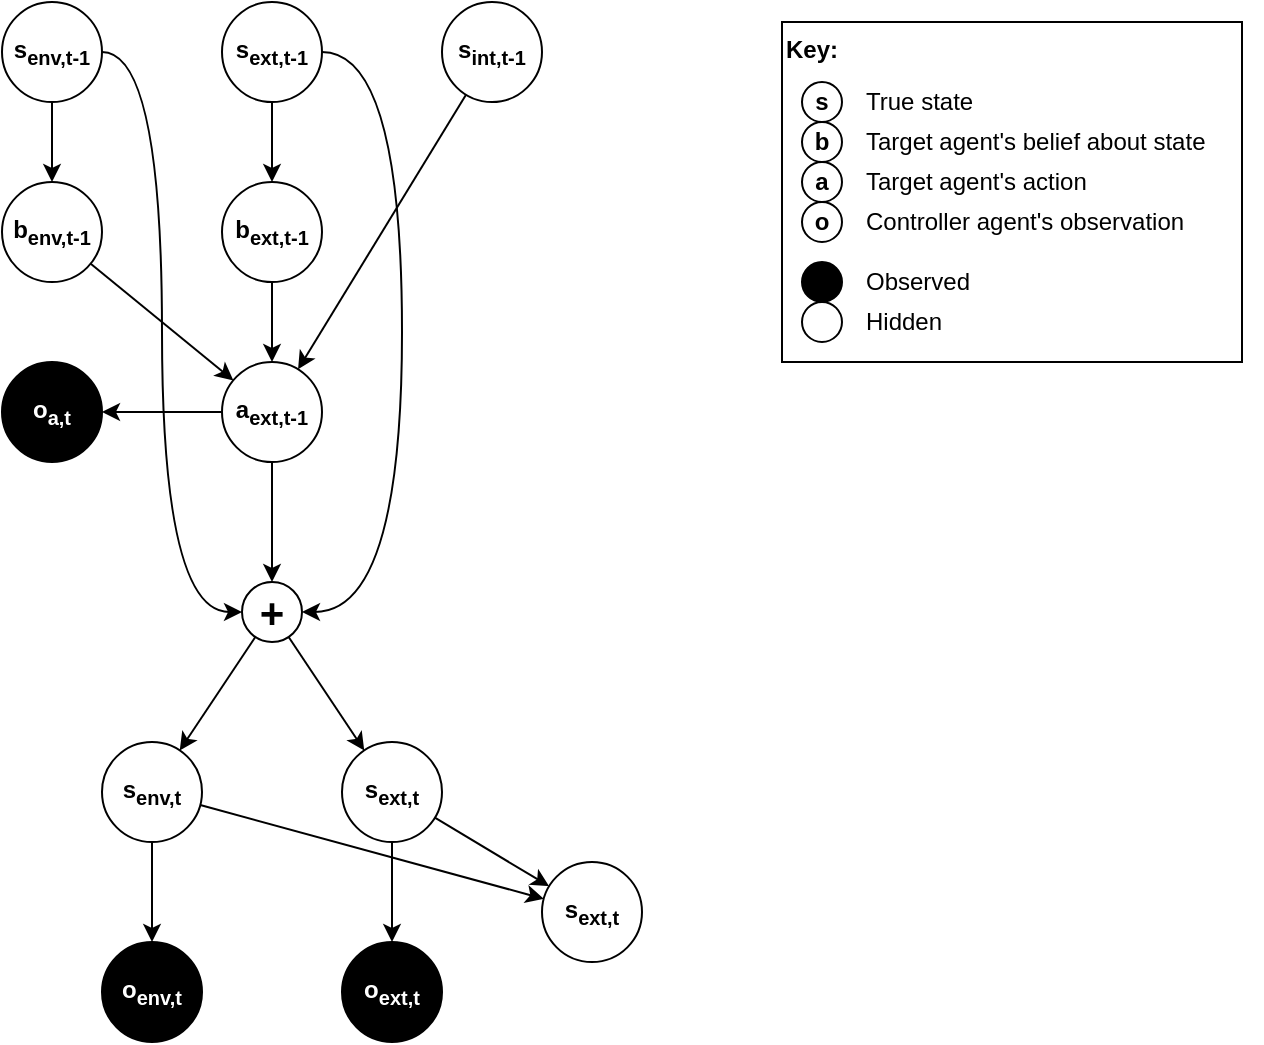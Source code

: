 <mxfile version="14.1.8" type="device" pages="2"><diagram id="QtdzlSZ_UQXzf0qfyII1" name="target-behaviour-model"><mxGraphModel dx="905" dy="672" grid="1" gridSize="10" guides="1" tooltips="1" connect="1" arrows="1" fold="1" page="1" pageScale="1" pageWidth="827" pageHeight="1169" math="0" shadow="0"><root><mxCell id="0"/><mxCell id="1" parent="0"/><mxCell id="ADPFvpgRYnkpSaKvr27C-1" value="o&lt;sub&gt;a,t&lt;/sub&gt;" style="ellipse;whiteSpace=wrap;html=1;aspect=fixed;fontStyle=1;fontSize=12;fillColor=#000000;fontColor=#FFFFFF;" vertex="1" parent="1"><mxGeometry x="90" y="410" width="50" height="50" as="geometry"/></mxCell><mxCell id="ADPFvpgRYnkpSaKvr27C-47" style="edgeStyle=none;rounded=0;orthogonalLoop=1;jettySize=auto;html=1;fontSize=21;" edge="1" parent="1" source="ADPFvpgRYnkpSaKvr27C-23" target="ADPFvpgRYnkpSaKvr27C-34"><mxGeometry relative="1" as="geometry"/></mxCell><mxCell id="ADPFvpgRYnkpSaKvr27C-56" style="edgeStyle=orthogonalEdgeStyle;curved=1;rounded=0;orthogonalLoop=1;jettySize=auto;html=1;fontSize=21;entryX=0;entryY=0.5;entryDx=0;entryDy=0;" edge="1" parent="1" source="ADPFvpgRYnkpSaKvr27C-23" target="ADPFvpgRYnkpSaKvr27C-37"><mxGeometry relative="1" as="geometry"><Array as="points"><mxPoint x="170" y="255"/><mxPoint x="170" y="535"/></Array></mxGeometry></mxCell><mxCell id="ADPFvpgRYnkpSaKvr27C-23" value="s&lt;sub&gt;env,t-1&lt;/sub&gt;" style="ellipse;whiteSpace=wrap;html=1;aspect=fixed;fontStyle=1;fontSize=12;" vertex="1" parent="1"><mxGeometry x="90" y="230" width="50" height="50" as="geometry"/></mxCell><mxCell id="ADPFvpgRYnkpSaKvr27C-46" style="edgeStyle=none;rounded=0;orthogonalLoop=1;jettySize=auto;html=1;fontSize=21;" edge="1" parent="1" source="ADPFvpgRYnkpSaKvr27C-32" target="ADPFvpgRYnkpSaKvr27C-35"><mxGeometry relative="1" as="geometry"/></mxCell><mxCell id="ADPFvpgRYnkpSaKvr27C-55" style="edgeStyle=orthogonalEdgeStyle;rounded=0;orthogonalLoop=1;jettySize=auto;html=1;fontSize=21;curved=1;" edge="1" parent="1" source="ADPFvpgRYnkpSaKvr27C-32" target="ADPFvpgRYnkpSaKvr27C-37"><mxGeometry relative="1" as="geometry"><Array as="points"><mxPoint x="290" y="255"/><mxPoint x="290" y="535"/></Array></mxGeometry></mxCell><mxCell id="ADPFvpgRYnkpSaKvr27C-32" value="&lt;span style=&quot;font-size: 12px&quot;&gt;s&lt;/span&gt;&lt;sub&gt;ext,t-1&lt;/sub&gt;" style="ellipse;whiteSpace=wrap;html=1;aspect=fixed;fontStyle=1;fontSize=12;" vertex="1" parent="1"><mxGeometry x="200" y="230" width="50" height="50" as="geometry"/></mxCell><mxCell id="ADPFvpgRYnkpSaKvr27C-48" style="edgeStyle=none;rounded=0;orthogonalLoop=1;jettySize=auto;html=1;fontSize=21;" edge="1" parent="1" source="ADPFvpgRYnkpSaKvr27C-33" target="ADPFvpgRYnkpSaKvr27C-36"><mxGeometry relative="1" as="geometry"/></mxCell><mxCell id="ADPFvpgRYnkpSaKvr27C-33" value="s&lt;sub&gt;int,t-1&lt;/sub&gt;" style="ellipse;whiteSpace=wrap;html=1;aspect=fixed;fontStyle=1;fontSize=12;" vertex="1" parent="1"><mxGeometry x="310" y="230" width="50" height="50" as="geometry"/></mxCell><mxCell id="ADPFvpgRYnkpSaKvr27C-45" style="rounded=0;orthogonalLoop=1;jettySize=auto;html=1;fontSize=21;" edge="1" parent="1" source="ADPFvpgRYnkpSaKvr27C-34" target="ADPFvpgRYnkpSaKvr27C-36"><mxGeometry relative="1" as="geometry"/></mxCell><mxCell id="ADPFvpgRYnkpSaKvr27C-34" value="&lt;span style=&quot;font-size: 12px&quot;&gt;b&lt;/span&gt;&lt;sub&gt;env,t-1&lt;/sub&gt;" style="ellipse;whiteSpace=wrap;html=1;aspect=fixed;fontStyle=1;fontSize=12;" vertex="1" parent="1"><mxGeometry x="90" y="320" width="50" height="50" as="geometry"/></mxCell><mxCell id="ADPFvpgRYnkpSaKvr27C-44" style="edgeStyle=orthogonalEdgeStyle;rounded=0;orthogonalLoop=1;jettySize=auto;html=1;fontSize=21;" edge="1" parent="1" source="ADPFvpgRYnkpSaKvr27C-35" target="ADPFvpgRYnkpSaKvr27C-36"><mxGeometry relative="1" as="geometry"/></mxCell><mxCell id="ADPFvpgRYnkpSaKvr27C-35" value="&lt;span style=&quot;font-size: 12px&quot;&gt;b&lt;/span&gt;&lt;sub&gt;ext,t-1&lt;/sub&gt;" style="ellipse;whiteSpace=wrap;html=1;aspect=fixed;fontStyle=1;fontSize=12;" vertex="1" parent="1"><mxGeometry x="200" y="320" width="50" height="50" as="geometry"/></mxCell><mxCell id="ADPFvpgRYnkpSaKvr27C-43" style="edgeStyle=orthogonalEdgeStyle;rounded=0;orthogonalLoop=1;jettySize=auto;html=1;fontSize=21;" edge="1" parent="1" source="ADPFvpgRYnkpSaKvr27C-36" target="ADPFvpgRYnkpSaKvr27C-1"><mxGeometry relative="1" as="geometry"/></mxCell><mxCell id="ADPFvpgRYnkpSaKvr27C-57" style="rounded=0;orthogonalLoop=1;jettySize=auto;html=1;fontSize=21;" edge="1" parent="1" source="ADPFvpgRYnkpSaKvr27C-36" target="ADPFvpgRYnkpSaKvr27C-37"><mxGeometry relative="1" as="geometry"/></mxCell><mxCell id="ADPFvpgRYnkpSaKvr27C-36" value="&lt;span style=&quot;font-size: 12px&quot;&gt;a&lt;/span&gt;&lt;sub&gt;ext,t-1&lt;/sub&gt;" style="ellipse;whiteSpace=wrap;html=1;aspect=fixed;fontStyle=1;fontSize=12;" vertex="1" parent="1"><mxGeometry x="200" y="410" width="50" height="50" as="geometry"/></mxCell><mxCell id="ADPFvpgRYnkpSaKvr27C-49" style="edgeStyle=none;rounded=0;orthogonalLoop=1;jettySize=auto;html=1;fontSize=21;" edge="1" parent="1" source="ADPFvpgRYnkpSaKvr27C-37" target="ADPFvpgRYnkpSaKvr27C-38"><mxGeometry relative="1" as="geometry"/></mxCell><mxCell id="ADPFvpgRYnkpSaKvr27C-50" style="edgeStyle=none;rounded=0;orthogonalLoop=1;jettySize=auto;html=1;fontSize=21;" edge="1" parent="1" source="ADPFvpgRYnkpSaKvr27C-37" target="ADPFvpgRYnkpSaKvr27C-39"><mxGeometry relative="1" as="geometry"/></mxCell><mxCell id="ADPFvpgRYnkpSaKvr27C-37" value="+" style="ellipse;whiteSpace=wrap;html=1;aspect=fixed;fontStyle=1;fontSize=21;" vertex="1" parent="1"><mxGeometry x="210" y="520" width="30" height="30" as="geometry"/></mxCell><mxCell id="ADPFvpgRYnkpSaKvr27C-51" style="edgeStyle=none;rounded=0;orthogonalLoop=1;jettySize=auto;html=1;fontSize=21;" edge="1" parent="1" source="ADPFvpgRYnkpSaKvr27C-38" target="ADPFvpgRYnkpSaKvr27C-41"><mxGeometry relative="1" as="geometry"/></mxCell><mxCell id="ADPFvpgRYnkpSaKvr27C-54" style="edgeStyle=none;rounded=0;orthogonalLoop=1;jettySize=auto;html=1;fontSize=21;" edge="1" parent="1" source="ADPFvpgRYnkpSaKvr27C-38" target="ADPFvpgRYnkpSaKvr27C-40"><mxGeometry relative="1" as="geometry"/></mxCell><mxCell id="ADPFvpgRYnkpSaKvr27C-38" value="s&lt;sub&gt;env,t&lt;/sub&gt;" style="ellipse;whiteSpace=wrap;html=1;aspect=fixed;fontStyle=1;fontSize=12;" vertex="1" parent="1"><mxGeometry x="140" y="600" width="50" height="50" as="geometry"/></mxCell><mxCell id="ADPFvpgRYnkpSaKvr27C-52" style="edgeStyle=none;rounded=0;orthogonalLoop=1;jettySize=auto;html=1;fontSize=21;" edge="1" parent="1" source="ADPFvpgRYnkpSaKvr27C-39" target="ADPFvpgRYnkpSaKvr27C-42"><mxGeometry relative="1" as="geometry"/></mxCell><mxCell id="ADPFvpgRYnkpSaKvr27C-53" style="edgeStyle=none;rounded=0;orthogonalLoop=1;jettySize=auto;html=1;fontSize=21;" edge="1" parent="1" source="ADPFvpgRYnkpSaKvr27C-39" target="ADPFvpgRYnkpSaKvr27C-40"><mxGeometry relative="1" as="geometry"/></mxCell><mxCell id="ADPFvpgRYnkpSaKvr27C-39" value="s&lt;sub&gt;ext,t&lt;/sub&gt;" style="ellipse;whiteSpace=wrap;html=1;aspect=fixed;fontStyle=1;fontSize=12;" vertex="1" parent="1"><mxGeometry x="260" y="600" width="50" height="50" as="geometry"/></mxCell><mxCell id="ADPFvpgRYnkpSaKvr27C-40" value="s&lt;sub&gt;ext,t&lt;/sub&gt;" style="ellipse;whiteSpace=wrap;html=1;aspect=fixed;fontStyle=1;fontSize=12;" vertex="1" parent="1"><mxGeometry x="360" y="660" width="50" height="50" as="geometry"/></mxCell><mxCell id="ADPFvpgRYnkpSaKvr27C-41" value="o&lt;sub&gt;env,t&lt;/sub&gt;" style="ellipse;whiteSpace=wrap;html=1;aspect=fixed;fontStyle=1;fontSize=12;fillColor=#000000;fontColor=#FFFFFF;" vertex="1" parent="1"><mxGeometry x="140" y="700" width="50" height="50" as="geometry"/></mxCell><mxCell id="ADPFvpgRYnkpSaKvr27C-42" value="o&lt;sub&gt;ext,t&lt;/sub&gt;" style="ellipse;whiteSpace=wrap;html=1;aspect=fixed;fontStyle=1;fontSize=12;fillColor=#000000;fontColor=#FFFFFF;" vertex="1" parent="1"><mxGeometry x="260" y="700" width="50" height="50" as="geometry"/></mxCell><mxCell id="-2ILIqnH0uPCIQ0NG5LR-1" value="Key:" style="rounded=0;whiteSpace=wrap;html=1;fontStyle=1;align=left;verticalAlign=top;" vertex="1" parent="1"><mxGeometry x="480" y="240" width="230" height="170" as="geometry"/></mxCell><mxCell id="-2ILIqnH0uPCIQ0NG5LR-11" value="s" style="ellipse;whiteSpace=wrap;html=1;aspect=fixed;fontStyle=1;fontSize=12;" vertex="1" parent="1"><mxGeometry x="490" y="270" width="20" height="20" as="geometry"/></mxCell><mxCell id="-2ILIqnH0uPCIQ0NG5LR-12" value="b" style="ellipse;whiteSpace=wrap;html=1;aspect=fixed;fontStyle=1;fontSize=12;" vertex="1" parent="1"><mxGeometry x="490" y="290" width="20" height="20" as="geometry"/></mxCell><mxCell id="-2ILIqnH0uPCIQ0NG5LR-13" value="a" style="ellipse;whiteSpace=wrap;html=1;aspect=fixed;fontStyle=1;fontSize=12;" vertex="1" parent="1"><mxGeometry x="490" y="310" width="20" height="20" as="geometry"/></mxCell><mxCell id="-2ILIqnH0uPCIQ0NG5LR-14" value="o" style="ellipse;whiteSpace=wrap;html=1;aspect=fixed;fontStyle=1;fontSize=12;" vertex="1" parent="1"><mxGeometry x="490" y="330" width="20" height="20" as="geometry"/></mxCell><mxCell id="-2ILIqnH0uPCIQ0NG5LR-15" value="True state" style="text;html=1;strokeColor=none;fillColor=none;align=left;verticalAlign=middle;whiteSpace=wrap;rounded=0;fontSize=12;" vertex="1" parent="1"><mxGeometry x="520" y="270" width="110" height="20" as="geometry"/></mxCell><mxCell id="-2ILIqnH0uPCIQ0NG5LR-16" value="Target agent's belief about state" style="text;html=1;strokeColor=none;fillColor=none;align=left;verticalAlign=middle;whiteSpace=wrap;rounded=0;fontSize=12;" vertex="1" parent="1"><mxGeometry x="520" y="290" width="200" height="20" as="geometry"/></mxCell><mxCell id="-2ILIqnH0uPCIQ0NG5LR-17" value="Target agent's action" style="text;html=1;strokeColor=none;fillColor=none;align=left;verticalAlign=middle;whiteSpace=wrap;rounded=0;fontSize=12;" vertex="1" parent="1"><mxGeometry x="520" y="310" width="200" height="20" as="geometry"/></mxCell><mxCell id="-2ILIqnH0uPCIQ0NG5LR-18" value="Controller agent's observation" style="text;html=1;strokeColor=none;fillColor=none;align=left;verticalAlign=middle;whiteSpace=wrap;rounded=0;fontSize=12;" vertex="1" parent="1"><mxGeometry x="520" y="330" width="200" height="20" as="geometry"/></mxCell><mxCell id="-2ILIqnH0uPCIQ0NG5LR-19" value="" style="ellipse;whiteSpace=wrap;html=1;aspect=fixed;fontStyle=1;fontSize=12;fillColor=#000000;" vertex="1" parent="1"><mxGeometry x="490" y="360" width="20" height="20" as="geometry"/></mxCell><mxCell id="-2ILIqnH0uPCIQ0NG5LR-20" value="" style="ellipse;whiteSpace=wrap;html=1;aspect=fixed;fontStyle=1;fontSize=12;" vertex="1" parent="1"><mxGeometry x="490" y="380" width="20" height="20" as="geometry"/></mxCell><mxCell id="-2ILIqnH0uPCIQ0NG5LR-21" value="Observed" style="text;html=1;strokeColor=none;fillColor=none;align=left;verticalAlign=middle;whiteSpace=wrap;rounded=0;fontSize=12;" vertex="1" parent="1"><mxGeometry x="520" y="360" width="200" height="20" as="geometry"/></mxCell><mxCell id="-2ILIqnH0uPCIQ0NG5LR-22" value="Hidden" style="text;html=1;strokeColor=none;fillColor=none;align=left;verticalAlign=middle;whiteSpace=wrap;rounded=0;fontSize=12;" vertex="1" parent="1"><mxGeometry x="520" y="380" width="200" height="20" as="geometry"/></mxCell></root></mxGraphModel></diagram><diagram id="-X9fURTQaDmz15lG2JNf" name="Page-2"><mxGraphModel dx="1086" dy="806" grid="1" gridSize="10" guides="1" tooltips="1" connect="1" arrows="1" fold="1" page="1" pageScale="1" pageWidth="827" pageHeight="1169" math="0" shadow="0"><root><mxCell id="wrNYG9gyGPS-cZgi2p1g-0"/><mxCell id="wrNYG9gyGPS-cZgi2p1g-1" parent="wrNYG9gyGPS-cZgi2p1g-0"/></root></mxGraphModel></diagram></mxfile>